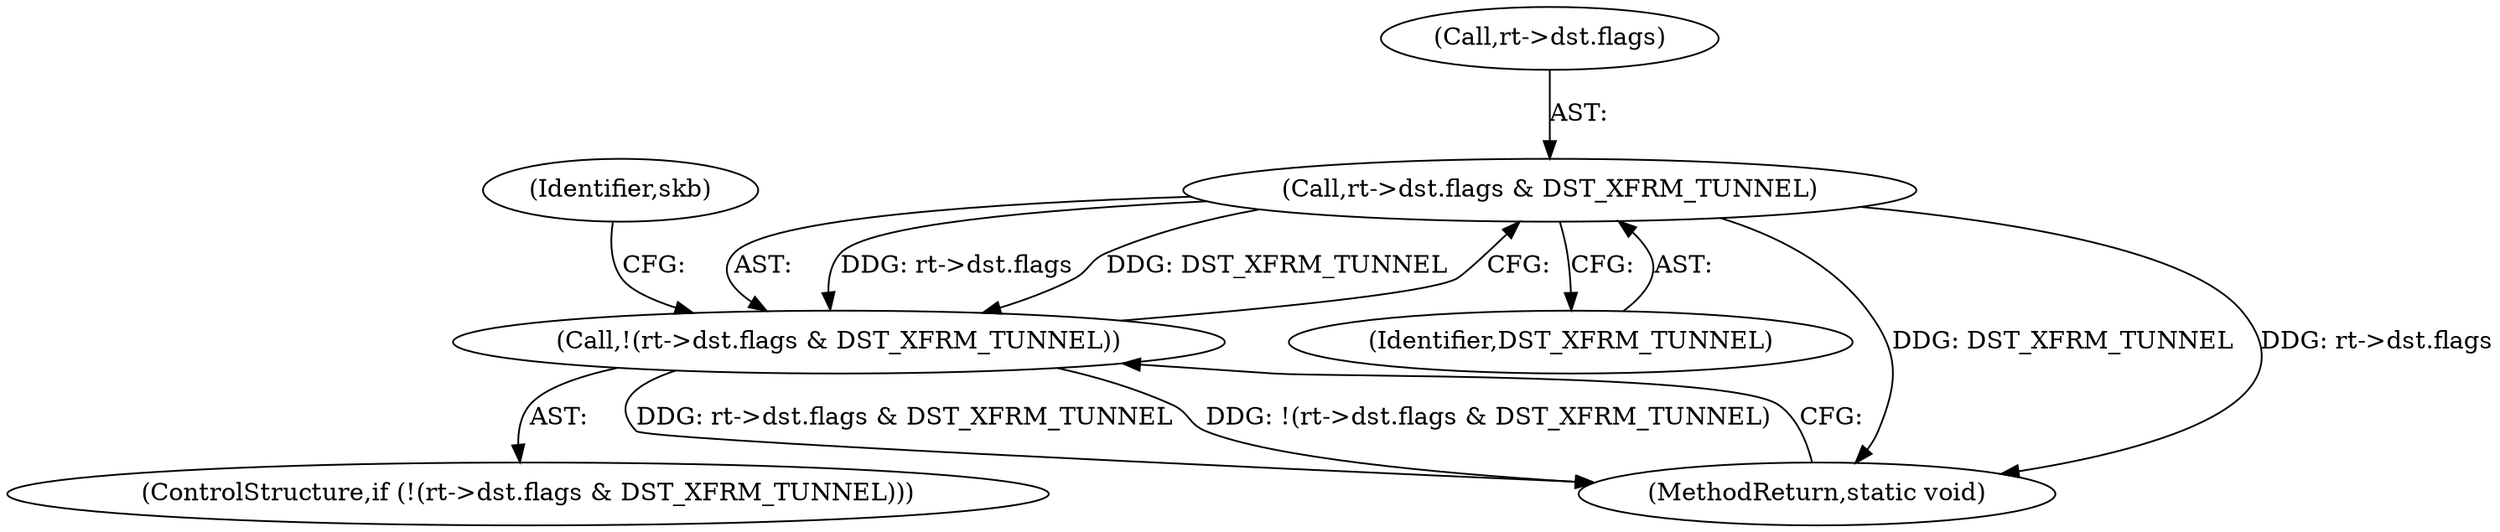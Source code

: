 digraph "0_linux_75a493e60ac4bbe2e977e7129d6d8cbb0dd236be_0@pointer" {
"1000112" [label="(Call,rt->dst.flags & DST_XFRM_TUNNEL)"];
"1000111" [label="(Call,!(rt->dst.flags & DST_XFRM_TUNNEL))"];
"1000110" [label="(ControlStructure,if (!(rt->dst.flags & DST_XFRM_TUNNEL)))"];
"1000112" [label="(Call,rt->dst.flags & DST_XFRM_TUNNEL)"];
"1000111" [label="(Call,!(rt->dst.flags & DST_XFRM_TUNNEL))"];
"1000122" [label="(Identifier,skb)"];
"1000118" [label="(Identifier,DST_XFRM_TUNNEL)"];
"1000113" [label="(Call,rt->dst.flags)"];
"1000173" [label="(MethodReturn,static void)"];
"1000112" -> "1000111"  [label="AST: "];
"1000112" -> "1000118"  [label="CFG: "];
"1000113" -> "1000112"  [label="AST: "];
"1000118" -> "1000112"  [label="AST: "];
"1000111" -> "1000112"  [label="CFG: "];
"1000112" -> "1000173"  [label="DDG: DST_XFRM_TUNNEL"];
"1000112" -> "1000173"  [label="DDG: rt->dst.flags"];
"1000112" -> "1000111"  [label="DDG: rt->dst.flags"];
"1000112" -> "1000111"  [label="DDG: DST_XFRM_TUNNEL"];
"1000111" -> "1000110"  [label="AST: "];
"1000122" -> "1000111"  [label="CFG: "];
"1000173" -> "1000111"  [label="CFG: "];
"1000111" -> "1000173"  [label="DDG: rt->dst.flags & DST_XFRM_TUNNEL"];
"1000111" -> "1000173"  [label="DDG: !(rt->dst.flags & DST_XFRM_TUNNEL)"];
}
